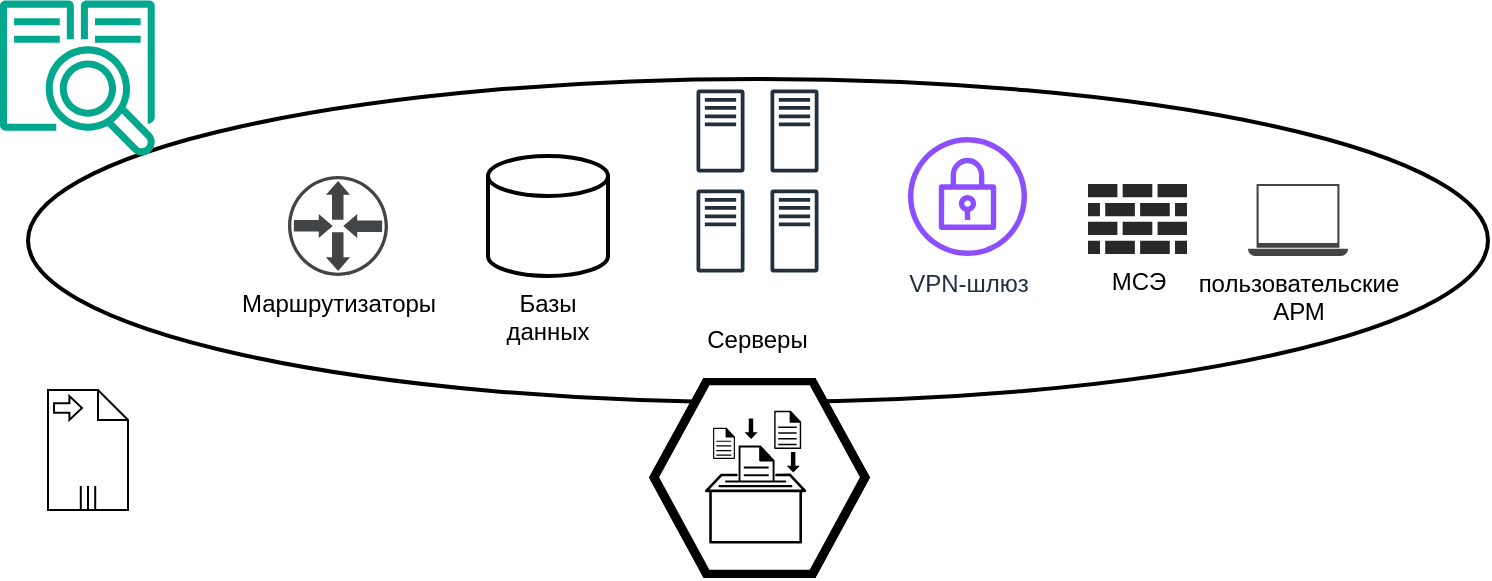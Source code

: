 <mxfile version="24.6.3" type="github">
  <diagram name="Страница — 1" id="ugy7VfHNkBleF3peXNF8">
    <mxGraphModel dx="1228" dy="732" grid="1" gridSize="10" guides="1" tooltips="1" connect="1" arrows="1" fold="1" page="1" pageScale="1" pageWidth="827" pageHeight="1169" math="0" shadow="0">
      <root>
        <mxCell id="0" />
        <mxCell id="1" parent="0" />
        <object label="" id="hCHluo2798_iAQItsM5X-23">
          <mxCell style="strokeWidth=2;html=1;shape=mxgraph.flowchart.start_1;whiteSpace=wrap;" vertex="1" parent="1">
            <mxGeometry x="60" y="54.5" width="730" height="161.5" as="geometry" />
          </mxCell>
        </object>
        <mxCell id="hCHluo2798_iAQItsM5X-13" value="Маршрутизаторы" style="sketch=0;pointerEvents=1;shadow=0;dashed=0;html=1;strokeColor=none;fillColor=#434445;aspect=fixed;labelPosition=center;verticalLabelPosition=bottom;verticalAlign=top;align=center;outlineConnect=0;shape=mxgraph.vvd.physical_upstream_router;" vertex="1" parent="1">
          <mxGeometry x="190" y="103" width="50" height="50" as="geometry" />
        </mxCell>
        <mxCell id="hCHluo2798_iAQItsM5X-17" value="МСЭ" style="verticalLabelPosition=bottom;sketch=0;html=1;fillColor=#282828;strokeColor=none;verticalAlign=top;pointerEvents=1;align=center;shape=mxgraph.cisco_safe.security_icons.firewall;" vertex="1" parent="1">
          <mxGeometry x="590" y="107" width="49.5" height="35" as="geometry" />
        </mxCell>
        <mxCell id="hCHluo2798_iAQItsM5X-19" value="пользовательские&lt;br&gt;АРМ" style="sketch=0;pointerEvents=1;shadow=0;dashed=0;html=1;strokeColor=none;fillColor=#434445;aspect=fixed;labelPosition=center;verticalLabelPosition=bottom;verticalAlign=top;align=center;outlineConnect=0;shape=mxgraph.vvd.laptop;" vertex="1" parent="1">
          <mxGeometry x="670" y="107" width="50" height="36" as="geometry" />
        </mxCell>
        <object label="Базы данных" id="hCHluo2798_iAQItsM5X-21">
          <mxCell style="strokeWidth=2;html=1;shape=mxgraph.flowchart.database;whiteSpace=wrap;verticalAlign=top;labelPosition=center;verticalLabelPosition=bottom;align=center;" vertex="1" parent="1">
            <mxGeometry x="290" y="93" width="60" height="60" as="geometry" />
          </mxCell>
        </object>
        <mxCell id="hCHluo2798_iAQItsM5X-26" value="Серверы" style="group;labelPosition=center;verticalLabelPosition=bottom;align=center;verticalAlign=top;horizontal=1;" vertex="1" connectable="0" parent="1">
          <mxGeometry x="394.25" y="40" width="61" height="131" as="geometry" />
        </mxCell>
        <mxCell id="hCHluo2798_iAQItsM5X-5" value="" style="sketch=0;outlineConnect=0;fontColor=#232F3E;gradientColor=none;fillColor=#232F3D;strokeColor=none;dashed=0;verticalLabelPosition=bottom;verticalAlign=top;align=center;html=1;fontSize=12;fontStyle=0;aspect=fixed;pointerEvents=1;shape=mxgraph.aws4.traditional_server;" vertex="1" parent="hCHluo2798_iAQItsM5X-26">
          <mxGeometry width="24" height="81" as="geometry" />
        </mxCell>
        <mxCell id="hCHluo2798_iAQItsM5X-6" value="" style="sketch=0;outlineConnect=0;fontColor=#232F3E;gradientColor=none;fillColor=#232F3D;strokeColor=none;dashed=0;verticalLabelPosition=bottom;verticalAlign=top;align=center;html=1;fontSize=12;fontStyle=0;aspect=fixed;pointerEvents=1;shape=mxgraph.aws4.traditional_server;" vertex="1" parent="hCHluo2798_iAQItsM5X-26">
          <mxGeometry x="37" width="24" height="81" as="geometry" />
        </mxCell>
        <mxCell id="hCHluo2798_iAQItsM5X-9" value="" style="sketch=0;outlineConnect=0;fontColor=#232F3E;gradientColor=none;fillColor=#232F3D;strokeColor=none;dashed=0;verticalLabelPosition=bottom;verticalAlign=top;align=center;html=1;fontSize=12;fontStyle=0;aspect=fixed;pointerEvents=1;shape=mxgraph.aws4.traditional_server;" vertex="1" parent="hCHluo2798_iAQItsM5X-26">
          <mxGeometry y="50" width="24" height="81" as="geometry" />
        </mxCell>
        <mxCell id="hCHluo2798_iAQItsM5X-12" value="" style="sketch=0;outlineConnect=0;fontColor=#232F3E;gradientColor=none;fillColor=#232F3D;strokeColor=none;dashed=0;verticalLabelPosition=bottom;verticalAlign=top;align=center;html=1;fontSize=12;fontStyle=0;aspect=fixed;pointerEvents=1;shape=mxgraph.aws4.traditional_server;" vertex="1" parent="hCHluo2798_iAQItsM5X-26">
          <mxGeometry x="37" y="50" width="24" height="81" as="geometry" />
        </mxCell>
        <mxCell id="hCHluo2798_iAQItsM5X-27" value="" style="sketch=0;outlineConnect=0;fontColor=#232F3E;gradientColor=none;fillColor=#01A88D;strokeColor=none;dashed=0;verticalLabelPosition=bottom;verticalAlign=top;align=center;html=1;fontSize=12;fontStyle=0;aspect=fixed;shape=mxgraph.aws4.application_discovery_service_aws_agentless_collector;" vertex="1" parent="1">
          <mxGeometry x="46" y="15" width="78" height="78" as="geometry" />
        </mxCell>
        <mxCell id="hCHluo2798_iAQItsM5X-28" value="" style="verticalLabelPosition=bottom;sketch=0;html=1;fillColor=#000000;strokeColor=#ffffff;verticalAlign=top;align=center;points=[[0,0.5,0],[0.125,0.25,0],[0.25,0,0],[0.5,0,0],[0.75,0,0],[0.875,0.25,0],[1,0.5,0],[0.875,0.75,0],[0.75,1,0],[0.5,1,0],[0.125,0.75,0]];pointerEvents=1;shape=mxgraph.cisco_safe.compositeIcon;bgIcon=mxgraph.cisco_safe.design.blank_device;resIcon=mxgraph.cisco_safe.design.log_collector_2;" vertex="1" parent="1">
          <mxGeometry x="370.5" y="204" width="110.5" height="100" as="geometry" />
        </mxCell>
        <mxCell id="hCHluo2798_iAQItsM5X-29" value="" style="shape=mxgraph.bpmn.data;labelPosition=center;verticalLabelPosition=bottom;align=center;verticalAlign=top;size=15;html=1;bpmnTransferType=input;isCollection=1;" vertex="1" parent="1">
          <mxGeometry x="70" y="210" width="40" height="60" as="geometry" />
        </mxCell>
        <mxCell id="hCHluo2798_iAQItsM5X-32" value="VPN-шлюз" style="sketch=0;outlineConnect=0;fontColor=#232F3E;gradientColor=none;fillColor=#8C4FFF;strokeColor=none;dashed=0;verticalLabelPosition=bottom;verticalAlign=top;align=center;html=1;fontSize=12;fontStyle=0;aspect=fixed;pointerEvents=1;shape=mxgraph.aws4.vpn_gateway;" vertex="1" parent="1">
          <mxGeometry x="500" y="83.5" width="59.5" height="59.5" as="geometry" />
        </mxCell>
      </root>
    </mxGraphModel>
  </diagram>
</mxfile>
